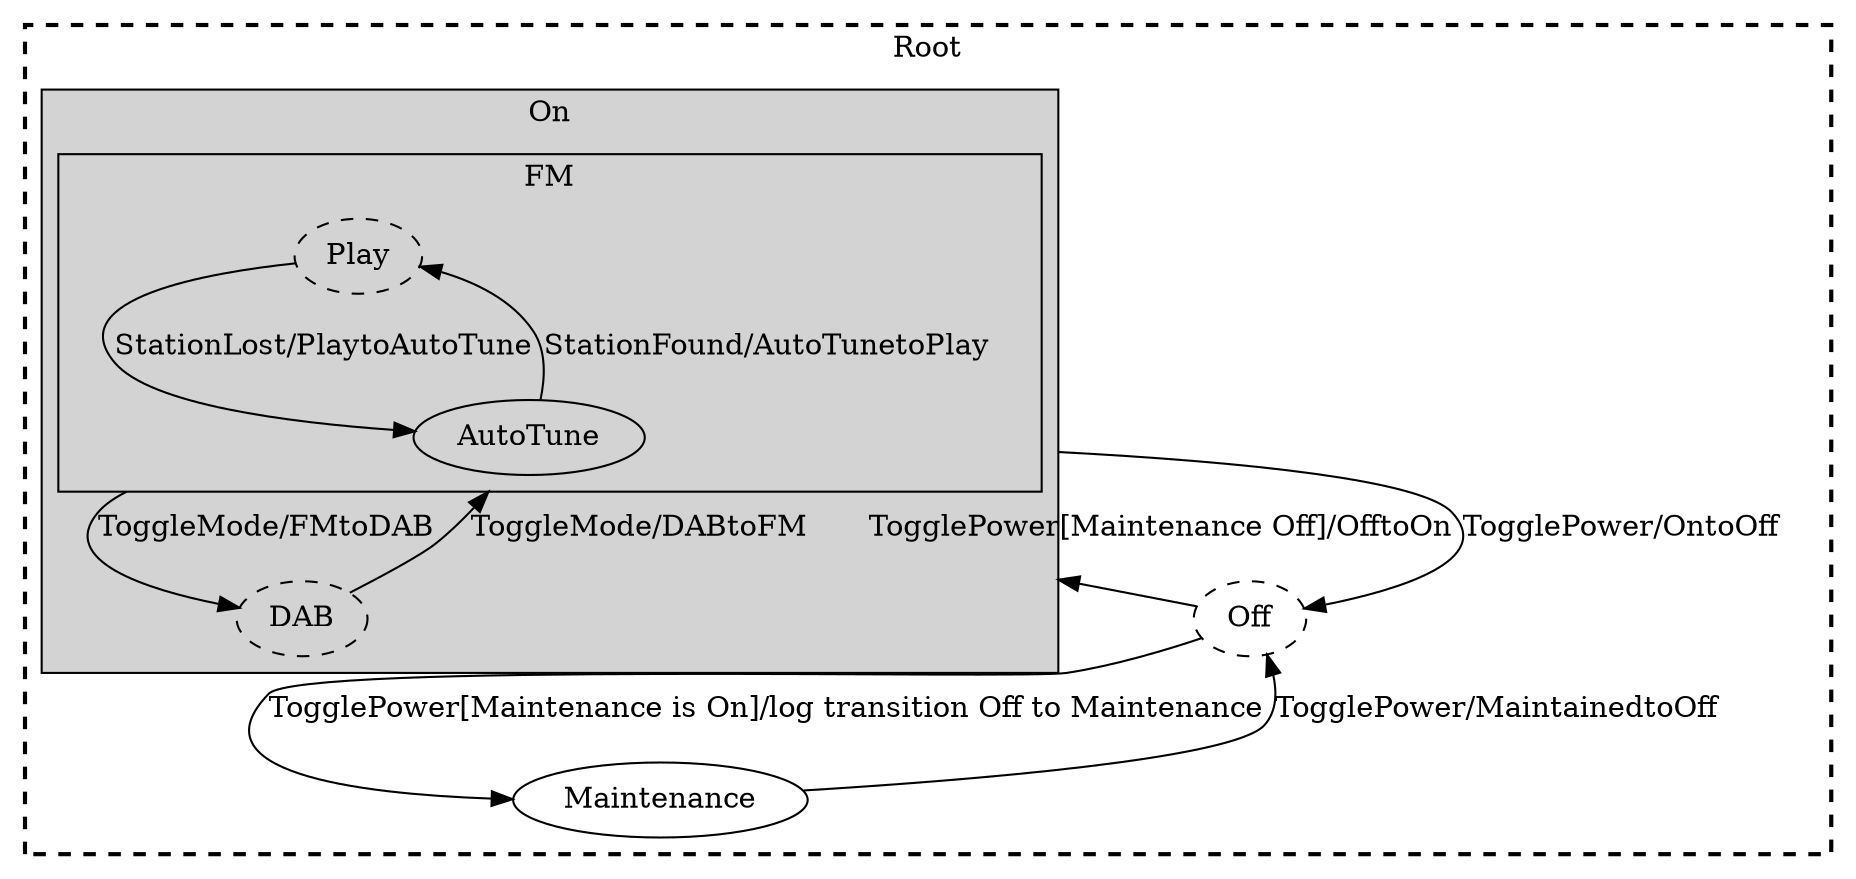 digraph G {
    compound=true;

    subgraph "cluster-Root" {
        style="visible, dashed, bold";
        label = "Root"

        Off [style="dashed"];
        Maintenance [];
        subgraph "cluster-On" {
            style="visible, filled";
            label = "On"

            subgraph "cluster-FM" {
                style="visible, filled";
                label = "FM"

                Play [style="dashed, filled"];
                AutoTune [];
            }
            DAB [style="dashed"];
        }
    }

    Off -> Maintenance [label="TogglePower[Maintenance is On]/log transition Off to Maintenance"];
    Off -> AutoTune [lhead="cluster-On", label="TogglePower[Maintenance Off]/OfftoOn"];
    Maintenance -> Off [label="TogglePower/MaintainedtoOff"];
    AutoTune -> Off [ltail="cluster-On", label="TogglePower/OntoOff"];
    AutoTune -> DAB [ltail="cluster-FM", label="ToggleMode/FMtoDAB"];
    DAB -> AutoTune [lhead="cluster-FM", label="ToggleMode/DABtoFM"];
    Play -> AutoTune [label="StationLost/PlaytoAutoTune"];
    AutoTune -> Play [label="StationFound/AutoTunetoPlay"];
}
